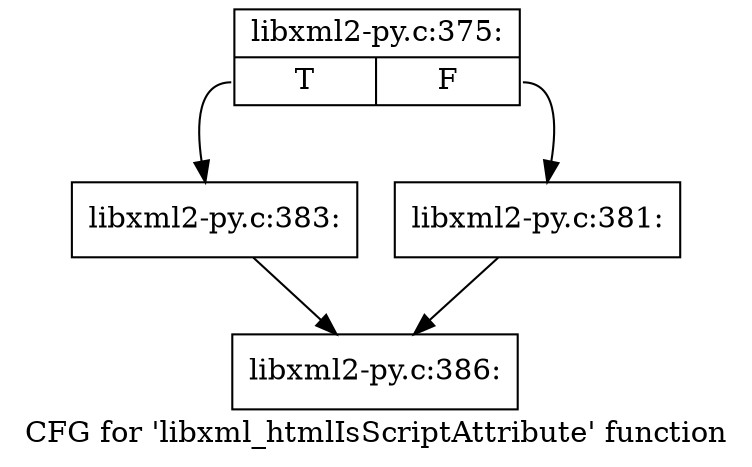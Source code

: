 digraph "CFG for 'libxml_htmlIsScriptAttribute' function" {
	label="CFG for 'libxml_htmlIsScriptAttribute' function";

	Node0x3bf1a70 [shape=record,label="{libxml2-py.c:375:|{<s0>T|<s1>F}}"];
	Node0x3bf1a70:s0 -> Node0x3bfb970;
	Node0x3bf1a70:s1 -> Node0x3bfb920;
	Node0x3bfb920 [shape=record,label="{libxml2-py.c:381:}"];
	Node0x3bfb920 -> Node0x3bfa1a0;
	Node0x3bfb970 [shape=record,label="{libxml2-py.c:383:}"];
	Node0x3bfb970 -> Node0x3bfa1a0;
	Node0x3bfa1a0 [shape=record,label="{libxml2-py.c:386:}"];
}
